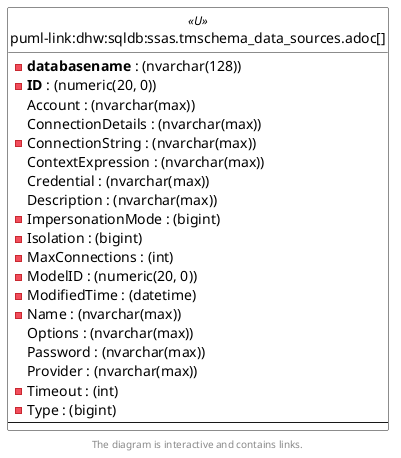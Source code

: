 @startuml
left to right direction
'top to bottom direction
hide circle
'avoide "." issues:
set namespaceSeparator none


skinparam class {
  BackgroundColor White
  BackgroundColor<<FN>> Yellow
  BackgroundColor<<FS>> Yellow
  BackgroundColor<<FT>> LightGray
  BackgroundColor<<IF>> Yellow
  BackgroundColor<<IS>> Yellow
  BackgroundColor<<P>> Aqua
  BackgroundColor<<PC>> Aqua
  BackgroundColor<<SN>> Yellow
  BackgroundColor<<SO>> SlateBlue
  BackgroundColor<<TF>> LightGray
  BackgroundColor<<TR>> Tomato
  BackgroundColor<<U>> White
  BackgroundColor<<V>> WhiteSmoke
  BackgroundColor<<X>> Aqua
  BackgroundColor<<external>> AliceBlue
}


entity "puml-link:dhw:sqldb:ssas.tmschema_data_sources.adoc[]" as ssas.TMSCHEMA_DATA_SOURCES << U >> {
  - **databasename** : (nvarchar(128))
  - **ID** : (numeric(20, 0))
  Account : (nvarchar(max))
  ConnectionDetails : (nvarchar(max))
  - ConnectionString : (nvarchar(max))
  ContextExpression : (nvarchar(max))
  Credential : (nvarchar(max))
  Description : (nvarchar(max))
  - ImpersonationMode : (bigint)
  - Isolation : (bigint)
  - MaxConnections : (int)
  - ModelID : (numeric(20, 0))
  - ModifiedTime : (datetime)
  - Name : (nvarchar(max))
  Options : (nvarchar(max))
  Password : (nvarchar(max))
  Provider : (nvarchar(max))
  - Timeout : (int)
  - Type : (bigint)
  --
}


footer The diagram is interactive and contains links.
@enduml

